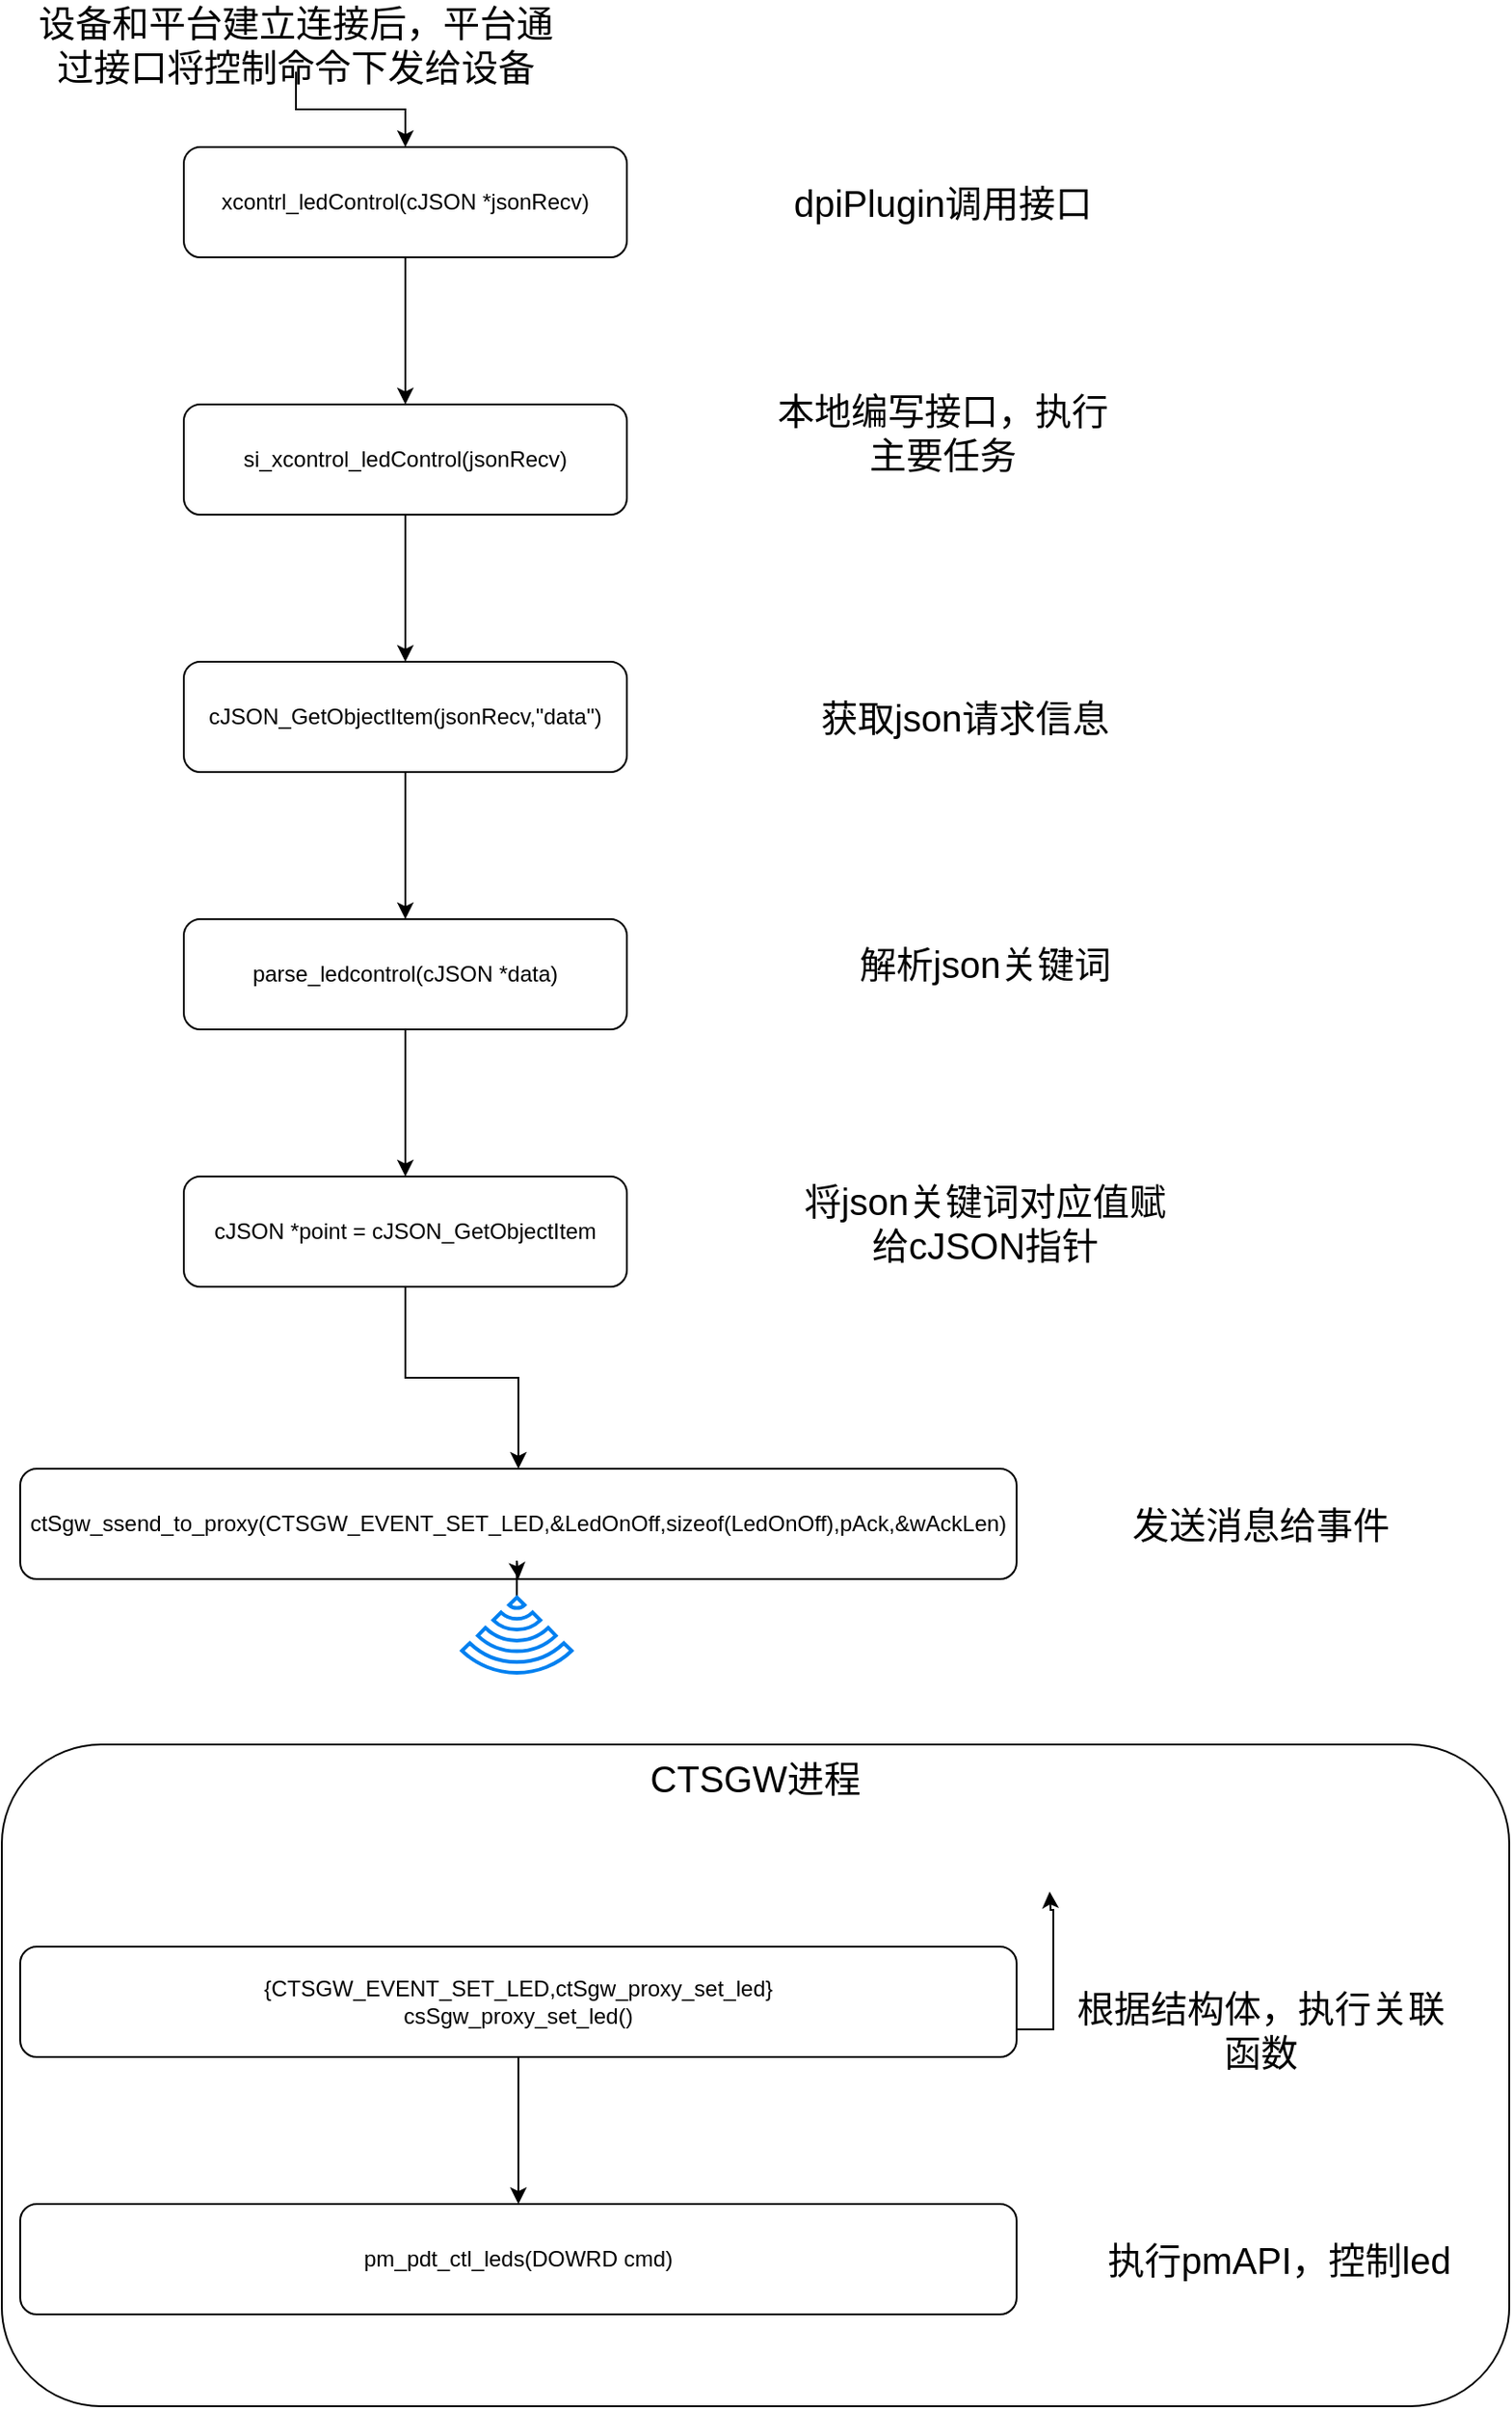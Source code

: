 <mxfile version="15.5.9" type="github">
  <diagram id="CUDyPsT_5cI4i0Bhv10b" name="Page-1">
    <mxGraphModel dx="1422" dy="794" grid="1" gridSize="10" guides="1" tooltips="1" connect="1" arrows="1" fold="1" page="1" pageScale="1" pageWidth="827" pageHeight="1169" math="0" shadow="0">
      <root>
        <mxCell id="0" />
        <mxCell id="1" parent="0" />
        <mxCell id="MFzKN-prpjDhxRkjpTHA-7" value="" style="edgeStyle=orthogonalEdgeStyle;rounded=0;orthogonalLoop=1;jettySize=auto;html=1;fontSize=20;" edge="1" parent="1" source="MFzKN-prpjDhxRkjpTHA-1" target="MFzKN-prpjDhxRkjpTHA-6">
          <mxGeometry relative="1" as="geometry" />
        </mxCell>
        <mxCell id="MFzKN-prpjDhxRkjpTHA-1" value="xcontrl_ledControl(cJSON *jsonRecv)" style="rounded=1;whiteSpace=wrap;html=1;" vertex="1" parent="1">
          <mxGeometry x="99" y="141" width="241" height="60" as="geometry" />
        </mxCell>
        <mxCell id="MFzKN-prpjDhxRkjpTHA-3" value="" style="edgeStyle=orthogonalEdgeStyle;rounded=0;orthogonalLoop=1;jettySize=auto;html=1;fontSize=20;" edge="1" parent="1" source="MFzKN-prpjDhxRkjpTHA-2" target="MFzKN-prpjDhxRkjpTHA-1">
          <mxGeometry relative="1" as="geometry" />
        </mxCell>
        <mxCell id="MFzKN-prpjDhxRkjpTHA-2" value="设备和平台建立连接后，平台通过接口将控制命令下发给设备" style="text;html=1;strokeColor=none;fillColor=none;align=center;verticalAlign=middle;whiteSpace=wrap;rounded=0;fontSize=20;" vertex="1" parent="1">
          <mxGeometry x="10" y="70" width="300" height="30" as="geometry" />
        </mxCell>
        <mxCell id="MFzKN-prpjDhxRkjpTHA-9" value="" style="edgeStyle=orthogonalEdgeStyle;rounded=0;orthogonalLoop=1;jettySize=auto;html=1;fontSize=20;" edge="1" parent="1" source="MFzKN-prpjDhxRkjpTHA-6" target="MFzKN-prpjDhxRkjpTHA-8">
          <mxGeometry relative="1" as="geometry" />
        </mxCell>
        <mxCell id="MFzKN-prpjDhxRkjpTHA-6" value="si_xcontrol_ledControl(jsonRecv)" style="rounded=1;whiteSpace=wrap;html=1;" vertex="1" parent="1">
          <mxGeometry x="99" y="281" width="241" height="60" as="geometry" />
        </mxCell>
        <mxCell id="MFzKN-prpjDhxRkjpTHA-11" value="" style="edgeStyle=orthogonalEdgeStyle;rounded=0;orthogonalLoop=1;jettySize=auto;html=1;fontSize=20;" edge="1" parent="1" source="MFzKN-prpjDhxRkjpTHA-8" target="MFzKN-prpjDhxRkjpTHA-10">
          <mxGeometry relative="1" as="geometry" />
        </mxCell>
        <mxCell id="MFzKN-prpjDhxRkjpTHA-8" value="cJSON_GetObjectItem(jsonRecv,&quot;data&quot;)" style="rounded=1;whiteSpace=wrap;html=1;" vertex="1" parent="1">
          <mxGeometry x="99" y="421" width="241" height="60" as="geometry" />
        </mxCell>
        <mxCell id="MFzKN-prpjDhxRkjpTHA-13" value="" style="edgeStyle=orthogonalEdgeStyle;rounded=0;orthogonalLoop=1;jettySize=auto;html=1;fontSize=20;" edge="1" parent="1" source="MFzKN-prpjDhxRkjpTHA-10" target="MFzKN-prpjDhxRkjpTHA-12">
          <mxGeometry relative="1" as="geometry" />
        </mxCell>
        <mxCell id="MFzKN-prpjDhxRkjpTHA-10" value="parse_ledcontrol(cJSON *data)" style="rounded=1;whiteSpace=wrap;html=1;" vertex="1" parent="1">
          <mxGeometry x="99" y="561" width="241" height="60" as="geometry" />
        </mxCell>
        <mxCell id="MFzKN-prpjDhxRkjpTHA-15" value="" style="edgeStyle=orthogonalEdgeStyle;rounded=0;orthogonalLoop=1;jettySize=auto;html=1;fontSize=20;" edge="1" parent="1" source="MFzKN-prpjDhxRkjpTHA-12" target="MFzKN-prpjDhxRkjpTHA-14">
          <mxGeometry relative="1" as="geometry" />
        </mxCell>
        <mxCell id="MFzKN-prpjDhxRkjpTHA-31" value="CTSGW进程" style="rounded=1;whiteSpace=wrap;html=1;fontSize=20;labelBackgroundColor=none;verticalAlign=top;" vertex="1" parent="1">
          <mxGeometry y="1010" width="820" height="360" as="geometry" />
        </mxCell>
        <mxCell id="MFzKN-prpjDhxRkjpTHA-12" value="cJSON *point = cJSON_GetObjectItem" style="rounded=1;whiteSpace=wrap;html=1;" vertex="1" parent="1">
          <mxGeometry x="99" y="701" width="241" height="60" as="geometry" />
        </mxCell>
        <mxCell id="MFzKN-prpjDhxRkjpTHA-14" value="ctSgw_ssend_to_proxy(CTSGW_EVENT_SET_LED,&amp;amp;LedOnOff,sizeof(LedOnOff),pAck,&amp;amp;wAckLen)" style="rounded=1;whiteSpace=wrap;html=1;" vertex="1" parent="1">
          <mxGeometry x="10" y="860" width="542" height="60" as="geometry" />
        </mxCell>
        <mxCell id="MFzKN-prpjDhxRkjpTHA-19" value="" style="edgeStyle=orthogonalEdgeStyle;rounded=0;orthogonalLoop=1;jettySize=auto;html=1;fontSize=20;" edge="1" parent="1" source="MFzKN-prpjDhxRkjpTHA-16" target="MFzKN-prpjDhxRkjpTHA-18">
          <mxGeometry relative="1" as="geometry" />
        </mxCell>
        <mxCell id="MFzKN-prpjDhxRkjpTHA-32" style="edgeStyle=orthogonalEdgeStyle;rounded=0;orthogonalLoop=1;jettySize=auto;html=1;exitX=1;exitY=0.75;exitDx=0;exitDy=0;fontSize=20;" edge="1" parent="1" source="MFzKN-prpjDhxRkjpTHA-16">
          <mxGeometry relative="1" as="geometry">
            <mxPoint x="570" y="1090" as="targetPoint" />
          </mxGeometry>
        </mxCell>
        <mxCell id="MFzKN-prpjDhxRkjpTHA-16" value="{CTSGW_EVENT_SET_LED,ctSgw_proxy_set_led}&lt;br&gt;csSgw_proxy_set_led()" style="rounded=1;whiteSpace=wrap;html=1;" vertex="1" parent="1">
          <mxGeometry x="10" y="1120" width="542" height="60" as="geometry" />
        </mxCell>
        <mxCell id="MFzKN-prpjDhxRkjpTHA-18" value="pm_pdt_ctl_leds(DOWRD cmd)" style="rounded=1;whiteSpace=wrap;html=1;" vertex="1" parent="1">
          <mxGeometry x="10" y="1260" width="542" height="60" as="geometry" />
        </mxCell>
        <mxCell id="MFzKN-prpjDhxRkjpTHA-20" value="dpiPlugin调用接口" style="text;html=1;strokeColor=none;fillColor=none;align=center;verticalAlign=middle;whiteSpace=wrap;rounded=0;fontSize=20;" vertex="1" parent="1">
          <mxGeometry x="414" y="156" width="196" height="30" as="geometry" />
        </mxCell>
        <mxCell id="MFzKN-prpjDhxRkjpTHA-21" value="本地编写接口，执行主要任务" style="text;html=1;strokeColor=none;fillColor=none;align=center;verticalAlign=middle;whiteSpace=wrap;rounded=0;fontSize=20;" vertex="1" parent="1">
          <mxGeometry x="414" y="281" width="196" height="30" as="geometry" />
        </mxCell>
        <mxCell id="MFzKN-prpjDhxRkjpTHA-22" value="获取json请求信息" style="text;html=1;strokeColor=none;fillColor=none;align=center;verticalAlign=middle;whiteSpace=wrap;rounded=0;fontSize=20;" vertex="1" parent="1">
          <mxGeometry x="430" y="436" width="188" height="30" as="geometry" />
        </mxCell>
        <mxCell id="MFzKN-prpjDhxRkjpTHA-23" value="解析json关键词" style="text;html=1;strokeColor=none;fillColor=none;align=center;verticalAlign=middle;whiteSpace=wrap;rounded=0;fontSize=20;" vertex="1" parent="1">
          <mxGeometry x="430" y="570" width="210" height="30" as="geometry" />
        </mxCell>
        <mxCell id="MFzKN-prpjDhxRkjpTHA-24" value="将json关键词对应值赋给cJSON指针" style="text;html=1;strokeColor=none;fillColor=none;align=center;verticalAlign=middle;whiteSpace=wrap;rounded=0;fontSize=20;" vertex="1" parent="1">
          <mxGeometry x="430" y="701" width="210" height="49" as="geometry" />
        </mxCell>
        <mxCell id="MFzKN-prpjDhxRkjpTHA-26" value="发送消息给事件" style="text;html=1;strokeColor=none;fillColor=none;align=center;verticalAlign=middle;whiteSpace=wrap;rounded=0;fontSize=20;" vertex="1" parent="1">
          <mxGeometry x="560" y="875" width="250" height="30" as="geometry" />
        </mxCell>
        <mxCell id="MFzKN-prpjDhxRkjpTHA-27" value="根据结构体，执行关联函数" style="text;html=1;strokeColor=none;fillColor=none;align=center;verticalAlign=middle;whiteSpace=wrap;rounded=0;fontSize=20;" vertex="1" parent="1">
          <mxGeometry x="575" y="1150" width="220" height="30" as="geometry" />
        </mxCell>
        <mxCell id="MFzKN-prpjDhxRkjpTHA-28" value="执行pmAPI，控制led" style="text;html=1;strokeColor=none;fillColor=none;align=center;verticalAlign=middle;whiteSpace=wrap;rounded=0;fontSize=20;" vertex="1" parent="1">
          <mxGeometry x="595" y="1275" width="200" height="30" as="geometry" />
        </mxCell>
        <mxCell id="MFzKN-prpjDhxRkjpTHA-30" value="" style="edgeStyle=orthogonalEdgeStyle;rounded=0;orthogonalLoop=1;jettySize=auto;html=1;fontSize=20;" edge="1" parent="1" source="MFzKN-prpjDhxRkjpTHA-29" target="MFzKN-prpjDhxRkjpTHA-14">
          <mxGeometry relative="1" as="geometry" />
        </mxCell>
        <mxCell id="MFzKN-prpjDhxRkjpTHA-29" value="" style="html=1;verticalLabelPosition=bottom;align=center;labelBackgroundColor=#ffffff;verticalAlign=top;strokeWidth=2;strokeColor=#0080F0;shadow=0;dashed=0;shape=mxgraph.ios7.icons.wifi;pointerEvents=1;fontSize=20;rotation=-180;" vertex="1" parent="1">
          <mxGeometry x="250.3" y="930" width="59.7" height="41" as="geometry" />
        </mxCell>
      </root>
    </mxGraphModel>
  </diagram>
</mxfile>
